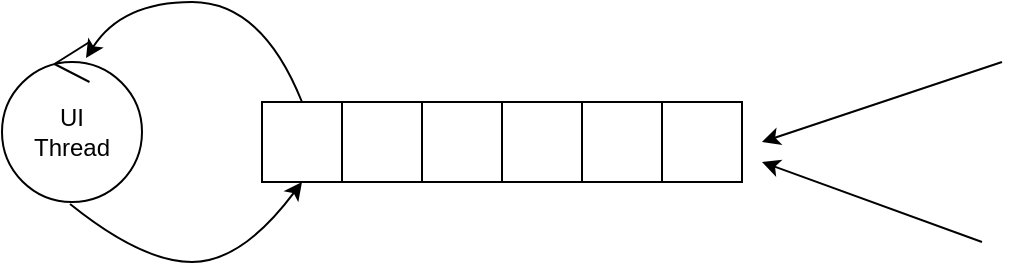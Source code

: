 <mxfile version="15.8.7" type="device" pages="6"><diagram id="dtA3b6OXMzFHf2c03jA6" name="Page-1"><mxGraphModel dx="770" dy="540" grid="1" gridSize="10" guides="1" tooltips="1" connect="1" arrows="1" fold="1" page="1" pageScale="1" pageWidth="827" pageHeight="1169" math="0" shadow="0"><root><mxCell id="gdJUMzsYiVqNkNZ1m7WY-0"/><mxCell id="gdJUMzsYiVqNkNZ1m7WY-1" parent="gdJUMzsYiVqNkNZ1m7WY-0"/><mxCell id="gdJUMzsYiVqNkNZ1m7WY-2" value="UI&lt;br&gt;Thread" style="ellipse;shape=umlControl;whiteSpace=wrap;html=1;verticalAlign=middle;" parent="gdJUMzsYiVqNkNZ1m7WY-1" vertex="1"><mxGeometry x="150" y="210" width="70" height="80" as="geometry"/></mxCell><mxCell id="gdJUMzsYiVqNkNZ1m7WY-3" value="" style="whiteSpace=wrap;html=1;aspect=fixed;verticalAlign=middle;" parent="gdJUMzsYiVqNkNZ1m7WY-1" vertex="1"><mxGeometry x="280" y="240" width="40" height="40" as="geometry"/></mxCell><mxCell id="gdJUMzsYiVqNkNZ1m7WY-4" value="" style="whiteSpace=wrap;html=1;aspect=fixed;verticalAlign=middle;" parent="gdJUMzsYiVqNkNZ1m7WY-1" vertex="1"><mxGeometry x="320" y="240" width="40" height="40" as="geometry"/></mxCell><mxCell id="gdJUMzsYiVqNkNZ1m7WY-5" value="" style="whiteSpace=wrap;html=1;aspect=fixed;verticalAlign=middle;" parent="gdJUMzsYiVqNkNZ1m7WY-1" vertex="1"><mxGeometry x="360" y="240" width="40" height="40" as="geometry"/></mxCell><mxCell id="gdJUMzsYiVqNkNZ1m7WY-6" value="" style="whiteSpace=wrap;html=1;aspect=fixed;verticalAlign=middle;" parent="gdJUMzsYiVqNkNZ1m7WY-1" vertex="1"><mxGeometry x="400" y="240" width="40" height="40" as="geometry"/></mxCell><mxCell id="gdJUMzsYiVqNkNZ1m7WY-7" value="" style="whiteSpace=wrap;html=1;aspect=fixed;verticalAlign=middle;" parent="gdJUMzsYiVqNkNZ1m7WY-1" vertex="1"><mxGeometry x="440" y="240" width="40" height="40" as="geometry"/></mxCell><mxCell id="gdJUMzsYiVqNkNZ1m7WY-8" value="" style="whiteSpace=wrap;html=1;aspect=fixed;verticalAlign=middle;" parent="gdJUMzsYiVqNkNZ1m7WY-1" vertex="1"><mxGeometry x="480" y="240" width="40" height="40" as="geometry"/></mxCell><mxCell id="gdJUMzsYiVqNkNZ1m7WY-12" value="" style="endArrow=classic;html=1;rounded=0;" parent="gdJUMzsYiVqNkNZ1m7WY-1" edge="1"><mxGeometry width="50" height="50" relative="1" as="geometry"><mxPoint x="650" y="220" as="sourcePoint"/><mxPoint x="530" y="260" as="targetPoint"/></mxGeometry></mxCell><mxCell id="gdJUMzsYiVqNkNZ1m7WY-13" value="" style="endArrow=classic;html=1;rounded=0;" parent="gdJUMzsYiVqNkNZ1m7WY-1" edge="1"><mxGeometry width="50" height="50" relative="1" as="geometry"><mxPoint x="640" y="310" as="sourcePoint"/><mxPoint x="530" y="270" as="targetPoint"/></mxGeometry></mxCell><mxCell id="gdJUMzsYiVqNkNZ1m7WY-14" value="" style="curved=1;endArrow=classic;html=1;rounded=0;entryX=0.6;entryY=0.1;entryDx=0;entryDy=0;entryPerimeter=0;" parent="gdJUMzsYiVqNkNZ1m7WY-1" target="gdJUMzsYiVqNkNZ1m7WY-2" edge="1"><mxGeometry width="50" height="50" relative="1" as="geometry"><mxPoint x="300" y="240" as="sourcePoint"/><mxPoint x="320" y="180" as="targetPoint"/><Array as="points"><mxPoint x="280" y="190"/><mxPoint x="210" y="190"/></Array></mxGeometry></mxCell><mxCell id="gdJUMzsYiVqNkNZ1m7WY-15" value="" style="curved=1;endArrow=classic;html=1;rounded=0;exitX=0.486;exitY=1.013;exitDx=0;exitDy=0;entryX=0.5;entryY=1;entryDx=0;entryDy=0;exitPerimeter=0;" parent="gdJUMzsYiVqNkNZ1m7WY-1" source="gdJUMzsYiVqNkNZ1m7WY-2" target="gdJUMzsYiVqNkNZ1m7WY-3" edge="1"><mxGeometry width="50" height="50" relative="1" as="geometry"><mxPoint x="300" y="380" as="sourcePoint"/><mxPoint x="202" y="358" as="targetPoint"/><Array as="points"><mxPoint x="220" y="320"/><mxPoint x="270" y="320"/></Array></mxGeometry></mxCell></root></mxGraphModel></diagram><diagram id="IVs3qbxA9G17hMsgnnh2" name="Page-2"><mxGraphModel dx="770" dy="540" grid="1" gridSize="10" guides="1" tooltips="1" connect="1" arrows="1" fold="1" page="1" pageScale="1" pageWidth="827" pageHeight="1169" math="0" shadow="0"><root><mxCell id="sOrv18CQVYlE2-Vitsdv-0"/><mxCell id="sOrv18CQVYlE2-Vitsdv-1" parent="sOrv18CQVYlE2-Vitsdv-0"/><mxCell id="sOrv18CQVYlE2-Vitsdv-2" value="Composable&lt;br&gt;App" style="ellipse;whiteSpace=wrap;html=1;aspect=fixed;" parent="sOrv18CQVYlE2-Vitsdv-1" vertex="1"><mxGeometry x="220" y="110" width="80" height="80" as="geometry"/></mxCell><mxCell id="sOrv18CQVYlE2-Vitsdv-3" value="" style="endArrow=classic;html=1;rounded=0;entryX=0;entryY=0.5;entryDx=0;entryDy=0;" parent="sOrv18CQVYlE2-Vitsdv-1" target="sOrv18CQVYlE2-Vitsdv-2" edge="1"><mxGeometry width="50" height="50" relative="1" as="geometry"><mxPoint x="140" y="150" as="sourcePoint"/><mxPoint x="180" y="140" as="targetPoint"/></mxGeometry></mxCell><mxCell id="sOrv18CQVYlE2-Vitsdv-4" value="Data" style="text;html=1;align=center;verticalAlign=middle;resizable=0;points=[];autosize=1;strokeColor=none;fillColor=none;" parent="sOrv18CQVYlE2-Vitsdv-1" vertex="1"><mxGeometry x="80" y="140" width="40" height="20" as="geometry"/></mxCell><mxCell id="sOrv18CQVYlE2-Vitsdv-5" value="Composition" style="text;html=1;align=center;verticalAlign=middle;resizable=0;points=[];autosize=1;strokeColor=none;fillColor=none;" parent="sOrv18CQVYlE2-Vitsdv-1" vertex="1"><mxGeometry x="400" y="70" width="80" height="20" as="geometry"/></mxCell><mxCell id="sOrv18CQVYlE2-Vitsdv-6" value="" style="endArrow=classic;html=1;rounded=0;entryX=0;entryY=0.5;entryDx=0;entryDy=0;" parent="sOrv18CQVYlE2-Vitsdv-1" edge="1"><mxGeometry width="50" height="50" relative="1" as="geometry"><mxPoint x="310" y="149.5" as="sourcePoint"/><mxPoint x="390" y="149.5" as="targetPoint"/></mxGeometry></mxCell><mxCell id="sOrv18CQVYlE2-Vitsdv-7" value="Row" style="ellipse;whiteSpace=wrap;html=1;aspect=fixed;" parent="sOrv18CQVYlE2-Vitsdv-1" vertex="1"><mxGeometry x="460" y="130" width="50" height="50" as="geometry"/></mxCell><mxCell id="sOrv18CQVYlE2-Vitsdv-8" value="Text&lt;br&gt;0" style="ellipse;whiteSpace=wrap;html=1;aspect=fixed;" parent="sOrv18CQVYlE2-Vitsdv-1" vertex="1"><mxGeometry x="400" y="200" width="50" height="50" as="geometry"/></mxCell><mxCell id="sOrv18CQVYlE2-Vitsdv-9" value="" style="endArrow=classic;html=1;rounded=0;exitX=0;exitY=1;exitDx=0;exitDy=0;" parent="sOrv18CQVYlE2-Vitsdv-1" source="sOrv18CQVYlE2-Vitsdv-7" target="sOrv18CQVYlE2-Vitsdv-8" edge="1"><mxGeometry width="50" height="50" relative="1" as="geometry"><mxPoint x="490" y="270" as="sourcePoint"/><mxPoint x="540" y="220" as="targetPoint"/></mxGeometry></mxCell><mxCell id="sOrv18CQVYlE2-Vitsdv-10" value="Button" style="ellipse;whiteSpace=wrap;html=1;aspect=fixed;" parent="sOrv18CQVYlE2-Vitsdv-1" vertex="1"><mxGeometry x="520" y="200" width="50" height="50" as="geometry"/></mxCell><mxCell id="sOrv18CQVYlE2-Vitsdv-11" value="Text" style="ellipse;whiteSpace=wrap;html=1;aspect=fixed;" parent="sOrv18CQVYlE2-Vitsdv-1" vertex="1"><mxGeometry x="480" y="270" width="50" height="50" as="geometry"/></mxCell><mxCell id="sOrv18CQVYlE2-Vitsdv-12" value="" style="endArrow=classic;html=1;rounded=0;" parent="sOrv18CQVYlE2-Vitsdv-1" source="sOrv18CQVYlE2-Vitsdv-10" target="sOrv18CQVYlE2-Vitsdv-11" edge="1"><mxGeometry width="50" height="50" relative="1" as="geometry"><mxPoint x="570" y="330" as="sourcePoint"/><mxPoint x="620" y="280" as="targetPoint"/></mxGeometry></mxCell><mxCell id="sOrv18CQVYlE2-Vitsdv-13" value="Button" style="ellipse;whiteSpace=wrap;html=1;aspect=fixed;" parent="sOrv18CQVYlE2-Vitsdv-1" vertex="1"><mxGeometry x="630" y="200" width="50" height="50" as="geometry"/></mxCell><mxCell id="sOrv18CQVYlE2-Vitsdv-14" value="Text" style="ellipse;whiteSpace=wrap;html=1;aspect=fixed;" parent="sOrv18CQVYlE2-Vitsdv-1" vertex="1"><mxGeometry x="590" y="270" width="50" height="50" as="geometry"/></mxCell><mxCell id="sOrv18CQVYlE2-Vitsdv-15" value="" style="endArrow=classic;html=1;rounded=0;" parent="sOrv18CQVYlE2-Vitsdv-1" source="sOrv18CQVYlE2-Vitsdv-13" target="sOrv18CQVYlE2-Vitsdv-14" edge="1"><mxGeometry width="50" height="50" relative="1" as="geometry"><mxPoint x="680" y="330" as="sourcePoint"/><mxPoint x="730" y="280" as="targetPoint"/></mxGeometry></mxCell><mxCell id="sOrv18CQVYlE2-Vitsdv-16" value="" style="endArrow=classic;html=1;rounded=0;exitX=1;exitY=1;exitDx=0;exitDy=0;" parent="sOrv18CQVYlE2-Vitsdv-1" source="sOrv18CQVYlE2-Vitsdv-7" target="sOrv18CQVYlE2-Vitsdv-10" edge="1"><mxGeometry width="50" height="50" relative="1" as="geometry"><mxPoint x="477.322" y="182.678" as="sourcePoint"/><mxPoint x="450.708" y="215.551" as="targetPoint"/></mxGeometry></mxCell><mxCell id="sOrv18CQVYlE2-Vitsdv-17" value="" style="endArrow=classic;html=1;rounded=0;exitX=1;exitY=0.5;exitDx=0;exitDy=0;entryX=0;entryY=0;entryDx=0;entryDy=0;" parent="sOrv18CQVYlE2-Vitsdv-1" source="sOrv18CQVYlE2-Vitsdv-7" target="sOrv18CQVYlE2-Vitsdv-13" edge="1"><mxGeometry width="50" height="50" relative="1" as="geometry"><mxPoint x="512.678" y="182.678" as="sourcePoint"/><mxPoint x="539.292" y="215.551" as="targetPoint"/></mxGeometry></mxCell></root></mxGraphModel></diagram><diagram id="kJEV7x7rpOhvwiepckGL" name="Page-3"><mxGraphModel dx="770" dy="540" grid="1" gridSize="10" guides="1" tooltips="1" connect="1" arrows="1" fold="1" page="1" pageScale="1" pageWidth="827" pageHeight="1169" math="0" shadow="0"><root><mxCell id="fWbYwjV5NMYGY3CZFCa3-0"/><mxCell id="fWbYwjV5NMYGY3CZFCa3-1" parent="fWbYwjV5NMYGY3CZFCa3-0"/><mxCell id="fWbYwjV5NMYGY3CZFCa3-2" value="Mutable&lt;br&gt;State" style="ellipse;whiteSpace=wrap;html=1;aspect=fixed;" parent="fWbYwjV5NMYGY3CZFCa3-1" vertex="1"><mxGeometry x="240" y="130" width="60" height="60" as="geometry"/></mxCell><mxCell id="fWbYwjV5NMYGY3CZFCa3-3" value="0" style="ellipse;whiteSpace=wrap;html=1;aspect=fixed;" parent="fWbYwjV5NMYGY3CZFCa3-1" vertex="1"><mxGeometry x="320" y="210" width="60" height="60" as="geometry"/></mxCell><mxCell id="fWbYwjV5NMYGY3CZFCa3-4" value="" style="endArrow=classic;html=1;rounded=0;exitX=1;exitY=1;exitDx=0;exitDy=0;" parent="fWbYwjV5NMYGY3CZFCa3-1" source="fWbYwjV5NMYGY3CZFCa3-2" target="fWbYwjV5NMYGY3CZFCa3-3" edge="1"><mxGeometry width="50" height="50" relative="1" as="geometry"><mxPoint x="360" y="120" as="sourcePoint"/><mxPoint x="410" y="70" as="targetPoint"/></mxGeometry></mxCell><mxCell id="fWbYwjV5NMYGY3CZFCa3-5" value="value" style="text;html=1;align=center;verticalAlign=middle;resizable=0;points=[];autosize=1;strokeColor=none;fillColor=none;" parent="fWbYwjV5NMYGY3CZFCa3-1" vertex="1"><mxGeometry x="300" y="170" width="40" height="20" as="geometry"/></mxCell></root></mxGraphModel></diagram><diagram id="cZXxF7Y46GkwAr26-hT5" name="Page-4"><mxGraphModel dx="770" dy="540" grid="1" gridSize="10" guides="1" tooltips="1" connect="1" arrows="1" fold="1" page="1" pageScale="1" pageWidth="827" pageHeight="1169" math="0" shadow="0"><root><mxCell id="MPTCr5RYjTvofVqt2-tD-0"/><mxCell id="MPTCr5RYjTvofVqt2-tD-1" parent="MPTCr5RYjTvofVqt2-tD-0"/><mxCell id="MPTCr5RYjTvofVqt2-tD-2" value="0" style="text;html=1;strokeColor=none;fillColor=none;align=center;verticalAlign=middle;whiteSpace=wrap;rounded=0;" parent="MPTCr5RYjTvofVqt2-tD-1" vertex="1"><mxGeometry x="230" y="130" width="60" height="30" as="geometry"/></mxCell><mxCell id="MPTCr5RYjTvofVqt2-tD-3" value="counter" style="text;html=1;strokeColor=none;fillColor=none;align=center;verticalAlign=middle;whiteSpace=wrap;rounded=0;" parent="MPTCr5RYjTvofVqt2-tD-1" vertex="1"><mxGeometry x="180" y="130" width="60" height="30" as="geometry"/></mxCell><mxCell id="MPTCr5RYjTvofVqt2-tD-4" value="counter += 1" style="text;html=1;align=center;verticalAlign=middle;resizable=0;points=[];autosize=1;strokeColor=none;fillColor=none;" parent="MPTCr5RYjTvofVqt2-tD-1" vertex="1"><mxGeometry x="80" y="200" width="80" height="20" as="geometry"/></mxCell><mxCell id="MPTCr5RYjTvofVqt2-tD-5" value="read counter" style="text;html=1;align=center;verticalAlign=middle;resizable=0;points=[];autosize=1;strokeColor=none;fillColor=none;" parent="MPTCr5RYjTvofVqt2-tD-1" vertex="1"><mxGeometry x="110" y="250" width="80" height="20" as="geometry"/></mxCell><mxCell id="MPTCr5RYjTvofVqt2-tD-6" value="inc" style="text;html=1;align=center;verticalAlign=middle;resizable=0;points=[];autosize=1;strokeColor=none;fillColor=none;" parent="MPTCr5RYjTvofVqt2-tD-1" vertex="1"><mxGeometry x="110" y="270" width="30" height="20" as="geometry"/></mxCell><mxCell id="MPTCr5RYjTvofVqt2-tD-7" value="write counter" style="text;html=1;align=center;verticalAlign=middle;resizable=0;points=[];autosize=1;strokeColor=none;fillColor=none;" parent="MPTCr5RYjTvofVqt2-tD-1" vertex="1"><mxGeometry x="110" y="290" width="80" height="20" as="geometry"/></mxCell><mxCell id="MPTCr5RYjTvofVqt2-tD-8" value="read counter" style="text;html=1;align=center;verticalAlign=middle;resizable=0;points=[];autosize=1;strokeColor=none;fillColor=none;" parent="MPTCr5RYjTvofVqt2-tD-1" vertex="1"><mxGeometry x="280" y="250" width="80" height="20" as="geometry"/></mxCell><mxCell id="MPTCr5RYjTvofVqt2-tD-9" value="inc" style="text;html=1;align=center;verticalAlign=middle;resizable=0;points=[];autosize=1;strokeColor=none;fillColor=none;" parent="MPTCr5RYjTvofVqt2-tD-1" vertex="1"><mxGeometry x="280" y="270" width="30" height="20" as="geometry"/></mxCell><mxCell id="MPTCr5RYjTvofVqt2-tD-10" value="write counter" style="text;html=1;align=center;verticalAlign=middle;resizable=0;points=[];autosize=1;strokeColor=none;fillColor=none;" parent="MPTCr5RYjTvofVqt2-tD-1" vertex="1"><mxGeometry x="280" y="290" width="80" height="20" as="geometry"/></mxCell><mxCell id="MPTCr5RYjTvofVqt2-tD-11" value="counter += 1" style="text;html=1;align=center;verticalAlign=middle;resizable=0;points=[];autosize=1;strokeColor=none;fillColor=none;" parent="MPTCr5RYjTvofVqt2-tD-1" vertex="1"><mxGeometry x="320" y="200" width="80" height="20" as="geometry"/></mxCell></root></mxGraphModel></diagram><diagram id="nkA_IOTqcIVY8NmHyY2K" name="Page-5"><mxGraphModel dx="440" dy="309" grid="1" gridSize="10" guides="1" tooltips="1" connect="1" arrows="1" fold="1" page="1" pageScale="1" pageWidth="827" pageHeight="1169" math="0" shadow="0"><root><mxCell id="hlGQqhXxCrz_zOvvmBle-0"/><mxCell id="hlGQqhXxCrz_zOvvmBle-1" parent="hlGQqhXxCrz_zOvvmBle-0"/><mxCell id="hlGQqhXxCrz_zOvvmBle-2" value="Controller" style="ellipse;whiteSpace=wrap;html=1;aspect=fixed;" parent="hlGQqhXxCrz_zOvvmBle-1" vertex="1"><mxGeometry x="290" y="120" width="80" height="80" as="geometry"/></mxCell><mxCell id="hlGQqhXxCrz_zOvvmBle-3" value="View" style="ellipse;whiteSpace=wrap;html=1;aspect=fixed;" parent="hlGQqhXxCrz_zOvvmBle-1" vertex="1"><mxGeometry x="180" y="240" width="80" height="80" as="geometry"/></mxCell><mxCell id="hlGQqhXxCrz_zOvvmBle-4" value="Model" style="ellipse;whiteSpace=wrap;html=1;aspect=fixed;" parent="hlGQqhXxCrz_zOvvmBle-1" vertex="1"><mxGeometry x="400" y="240" width="80" height="80" as="geometry"/></mxCell><mxCell id="hlGQqhXxCrz_zOvvmBle-5" value="" style="endArrow=classic;html=1;rounded=0;exitX=0.085;exitY=0.79;exitDx=0;exitDy=0;exitPerimeter=0;" parent="hlGQqhXxCrz_zOvvmBle-1" source="hlGQqhXxCrz_zOvvmBle-2" target="hlGQqhXxCrz_zOvvmBle-3" edge="1"><mxGeometry width="50" height="50" relative="1" as="geometry"><mxPoint x="310" y="290" as="sourcePoint"/><mxPoint x="360" y="240" as="targetPoint"/></mxGeometry></mxCell><mxCell id="hlGQqhXxCrz_zOvvmBle-6" value="" style="endArrow=classic;html=1;rounded=0;entryX=0;entryY=0.5;entryDx=0;entryDy=0;" parent="hlGQqhXxCrz_zOvvmBle-1" source="hlGQqhXxCrz_zOvvmBle-3" target="hlGQqhXxCrz_zOvvmBle-4" edge="1"><mxGeometry width="50" height="50" relative="1" as="geometry"><mxPoint x="306.8" y="193.2" as="sourcePoint"/><mxPoint x="350" y="290" as="targetPoint"/></mxGeometry></mxCell><mxCell id="hlGQqhXxCrz_zOvvmBle-7" value="" style="endArrow=classic;html=1;rounded=0;" parent="hlGQqhXxCrz_zOvvmBle-1" source="hlGQqhXxCrz_zOvvmBle-2" target="hlGQqhXxCrz_zOvvmBle-4" edge="1"><mxGeometry width="50" height="50" relative="1" as="geometry"><mxPoint x="270" y="290" as="sourcePoint"/><mxPoint x="410.0" y="290" as="targetPoint"/></mxGeometry></mxCell><mxCell id="hlGQqhXxCrz_zOvvmBle-8" value="" style="endArrow=classic;html=1;rounded=0;strokeColor=#FF0000;" parent="hlGQqhXxCrz_zOvvmBle-1" edge="1"><mxGeometry width="50" height="50" relative="1" as="geometry"><mxPoint x="260" y="260" as="sourcePoint"/><mxPoint x="310" y="200" as="targetPoint"/></mxGeometry></mxCell></root></mxGraphModel></diagram><diagram id="BA-LH_cQn9YpwM07TwEP" name="Page-6"><mxGraphModel dx="770" dy="540" grid="1" gridSize="10" guides="1" tooltips="1" connect="1" arrows="1" fold="1" page="1" pageScale="1" pageWidth="827" pageHeight="1169" math="0" shadow="0"><root><mxCell id="usTguS4-crzQvkN7_Anp-0"/><mxCell id="usTguS4-crzQvkN7_Anp-1" parent="usTguS4-crzQvkN7_Anp-0"/><mxCell id="usTguS4-crzQvkN7_Anp-11" value="" style="ellipse;whiteSpace=wrap;html=1;aspect=fixed;" vertex="1" parent="usTguS4-crzQvkN7_Anp-1"><mxGeometry x="60" y="310" width="140" height="140" as="geometry"/></mxCell><mxCell id="usTguS4-crzQvkN7_Anp-2" value="" style="rounded=0;whiteSpace=wrap;html=1;" vertex="1" parent="usTguS4-crzQvkN7_Anp-1"><mxGeometry x="250" y="290" width="40" height="40" as="geometry"/></mxCell><mxCell id="usTguS4-crzQvkN7_Anp-3" value="" style="rounded=0;whiteSpace=wrap;html=1;" vertex="1" parent="usTguS4-crzQvkN7_Anp-1"><mxGeometry x="290" y="290" width="40" height="40" as="geometry"/></mxCell><mxCell id="usTguS4-crzQvkN7_Anp-4" value="" style="rounded=0;whiteSpace=wrap;html=1;" vertex="1" parent="usTguS4-crzQvkN7_Anp-1"><mxGeometry x="330" y="290" width="40" height="40" as="geometry"/></mxCell><mxCell id="usTguS4-crzQvkN7_Anp-6" value="CIRCLE" style="ellipse;whiteSpace=wrap;html=1;aspect=fixed;" vertex="1" parent="usTguS4-crzQvkN7_Anp-1"><mxGeometry x="280" y="140" width="60" height="60" as="geometry"/></mxCell><mxCell id="usTguS4-crzQvkN7_Anp-9" value="turn" style="rounded=0;whiteSpace=wrap;html=1;" vertex="1" parent="usTguS4-crzQvkN7_Anp-1"><mxGeometry x="90" y="350" width="80" height="30" as="geometry"/></mxCell><mxCell id="usTguS4-crzQvkN7_Anp-10" value="board" style="rounded=0;whiteSpace=wrap;html=1;" vertex="1" parent="usTguS4-crzQvkN7_Anp-1"><mxGeometry x="90" y="380" width="80" height="30" as="geometry"/></mxCell><mxCell id="usTguS4-crzQvkN7_Anp-12" value="" style="endArrow=classic;html=1;rounded=0;" edge="1" parent="usTguS4-crzQvkN7_Anp-1" source="usTguS4-crzQvkN7_Anp-9" target="usTguS4-crzQvkN7_Anp-6"><mxGeometry width="50" height="50" relative="1" as="geometry"><mxPoint x="190" y="180" as="sourcePoint"/><mxPoint x="240" y="130" as="targetPoint"/><Array as="points"><mxPoint x="190" y="190"/></Array></mxGeometry></mxCell><mxCell id="usTguS4-crzQvkN7_Anp-13" value="" style="endArrow=classic;html=1;rounded=0;entryX=0;entryY=0.5;entryDx=0;entryDy=0;exitX=1;exitY=0.5;exitDx=0;exitDy=0;" edge="1" parent="usTguS4-crzQvkN7_Anp-1" source="usTguS4-crzQvkN7_Anp-10" target="usTguS4-crzQvkN7_Anp-2"><mxGeometry width="50" height="50" relative="1" as="geometry"><mxPoint x="240" y="420" as="sourcePoint"/><mxPoint x="290" y="370" as="targetPoint"/></mxGeometry></mxCell><mxCell id="usTguS4-crzQvkN7_Anp-14" value="" style="ellipse;whiteSpace=wrap;html=1;aspect=fixed;" vertex="1" parent="usTguS4-crzQvkN7_Anp-1"><mxGeometry x="390" y="420" width="140" height="140" as="geometry"/></mxCell><mxCell id="usTguS4-crzQvkN7_Anp-19" value="turn" style="rounded=0;whiteSpace=wrap;html=1;" vertex="1" parent="usTguS4-crzQvkN7_Anp-1"><mxGeometry x="420" y="460" width="80" height="30" as="geometry"/></mxCell><mxCell id="usTguS4-crzQvkN7_Anp-20" value="board" style="rounded=0;whiteSpace=wrap;html=1;" vertex="1" parent="usTguS4-crzQvkN7_Anp-1"><mxGeometry x="420" y="490" width="80" height="30" as="geometry"/></mxCell><mxCell id="usTguS4-crzQvkN7_Anp-21" value="" style="endArrow=classic;html=1;rounded=0;" edge="1" parent="usTguS4-crzQvkN7_Anp-1" source="usTguS4-crzQvkN7_Anp-19" target="usTguS4-crzQvkN7_Anp-23"><mxGeometry width="50" height="50" relative="1" as="geometry"><mxPoint x="520" y="290" as="sourcePoint"/><mxPoint x="550" y="220" as="targetPoint"/><Array as="points"/></mxGeometry></mxCell><mxCell id="usTguS4-crzQvkN7_Anp-22" value="" style="endArrow=classic;html=1;rounded=0;exitX=1;exitY=0.5;exitDx=0;exitDy=0;" edge="1" parent="usTguS4-crzQvkN7_Anp-1" source="usTguS4-crzQvkN7_Anp-20" target="usTguS4-crzQvkN7_Anp-3"><mxGeometry width="50" height="50" relative="1" as="geometry"><mxPoint x="570" y="530" as="sourcePoint"/><mxPoint x="620" y="480" as="targetPoint"/></mxGeometry></mxCell><mxCell id="usTguS4-crzQvkN7_Anp-23" value="CROSS" style="ellipse;whiteSpace=wrap;html=1;aspect=fixed;" vertex="1" parent="usTguS4-crzQvkN7_Anp-1"><mxGeometry x="414" y="140" width="60" height="60" as="geometry"/></mxCell><mxCell id="usTguS4-crzQvkN7_Anp-25" value="" style="endArrow=classic;html=1;rounded=0;" edge="1" parent="usTguS4-crzQvkN7_Anp-1" source="usTguS4-crzQvkN7_Anp-3" target="usTguS4-crzQvkN7_Anp-6"><mxGeometry width="50" height="50" relative="1" as="geometry"><mxPoint x="650" y="410" as="sourcePoint"/><mxPoint x="341.213" y="201.213" as="targetPoint"/><Array as="points"/></mxGeometry></mxCell><mxCell id="mR1FTIF-Hf9UfwZdCC_x-1" value="" style="whiteSpace=wrap;html=1;aspect=fixed;" vertex="1" parent="usTguS4-crzQvkN7_Anp-1"><mxGeometry x="120" y="720" width="40" height="40" as="geometry"/></mxCell><mxCell id="mR1FTIF-Hf9UfwZdCC_x-2" value="" style="whiteSpace=wrap;html=1;aspect=fixed;" vertex="1" parent="usTguS4-crzQvkN7_Anp-1"><mxGeometry x="160" y="720" width="40" height="40" as="geometry"/></mxCell><mxCell id="mR1FTIF-Hf9UfwZdCC_x-3" value="" style="whiteSpace=wrap;html=1;aspect=fixed;" vertex="1" parent="usTguS4-crzQvkN7_Anp-1"><mxGeometry x="200" y="720" width="40" height="40" as="geometry"/></mxCell><mxCell id="mR1FTIF-Hf9UfwZdCC_x-4" value="" style="whiteSpace=wrap;html=1;aspect=fixed;" vertex="1" parent="usTguS4-crzQvkN7_Anp-1"><mxGeometry x="240" y="720" width="40" height="40" as="geometry"/></mxCell><mxCell id="mR1FTIF-Hf9UfwZdCC_x-5" value="" style="whiteSpace=wrap;html=1;aspect=fixed;" vertex="1" parent="usTguS4-crzQvkN7_Anp-1"><mxGeometry x="280" y="720" width="40" height="40" as="geometry"/></mxCell><mxCell id="mR1FTIF-Hf9UfwZdCC_x-6" value="" style="whiteSpace=wrap;html=1;aspect=fixed;" vertex="1" parent="usTguS4-crzQvkN7_Anp-1"><mxGeometry x="320" y="720" width="40" height="40" as="geometry"/></mxCell><mxCell id="mR1FTIF-Hf9UfwZdCC_x-7" value="" style="whiteSpace=wrap;html=1;aspect=fixed;" vertex="1" parent="usTguS4-crzQvkN7_Anp-1"><mxGeometry x="360" y="720" width="40" height="40" as="geometry"/></mxCell><mxCell id="mR1FTIF-Hf9UfwZdCC_x-8" value="" style="whiteSpace=wrap;html=1;aspect=fixed;" vertex="1" parent="usTguS4-crzQvkN7_Anp-1"><mxGeometry x="400" y="720" width="40" height="40" as="geometry"/></mxCell><mxCell id="mR1FTIF-Hf9UfwZdCC_x-9" value="" style="whiteSpace=wrap;html=1;aspect=fixed;" vertex="1" parent="usTguS4-crzQvkN7_Anp-1"><mxGeometry x="440" y="720" width="40" height="40" as="geometry"/></mxCell><mxCell id="mR1FTIF-Hf9UfwZdCC_x-10" value="" style="endArrow=none;html=1;rounded=0;" edge="1" parent="usTguS4-crzQvkN7_Anp-1"><mxGeometry width="50" height="50" relative="1" as="geometry"><mxPoint x="240" y="840" as="sourcePoint"/><mxPoint x="240" y="640" as="targetPoint"/></mxGeometry></mxCell><mxCell id="mR1FTIF-Hf9UfwZdCC_x-11" value="" style="endArrow=none;html=1;rounded=0;" edge="1" parent="usTguS4-crzQvkN7_Anp-1"><mxGeometry width="50" height="50" relative="1" as="geometry"><mxPoint x="360" y="840" as="sourcePoint"/><mxPoint x="360" y="640" as="targetPoint"/></mxGeometry></mxCell></root></mxGraphModel></diagram></mxfile>